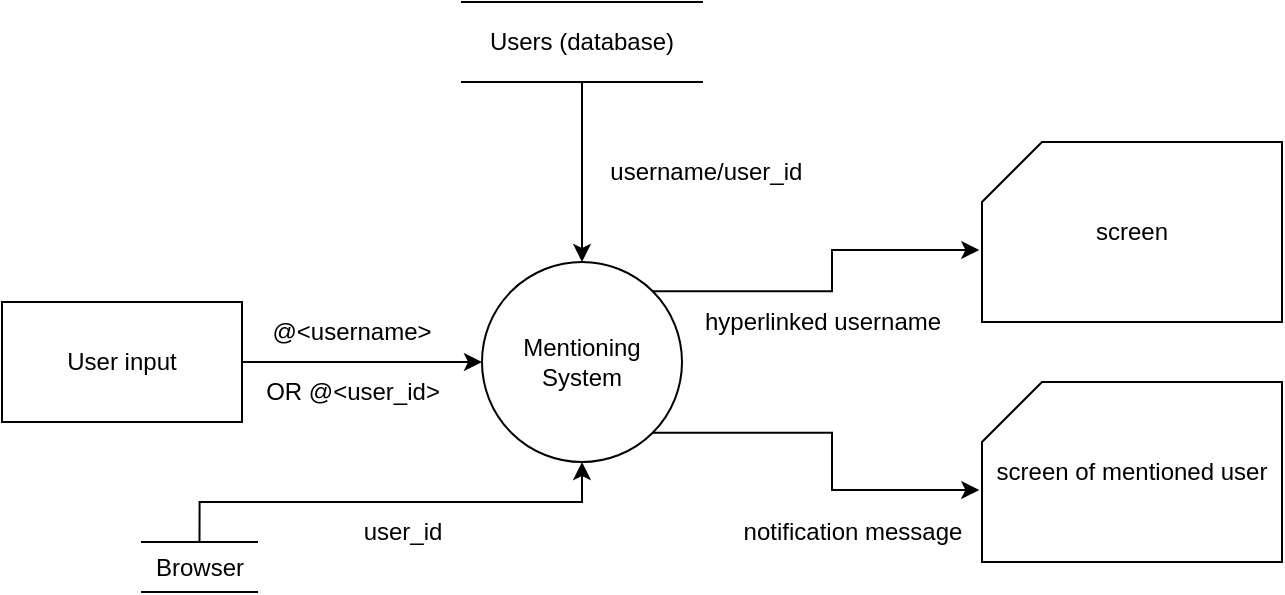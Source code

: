 <mxfile version="20.8.22" type="github"><diagram name="Page-1" id="ehBu3BLG-7GjZYDcB8CT"><mxGraphModel dx="838" dy="564" grid="1" gridSize="10" guides="1" tooltips="1" connect="1" arrows="1" fold="1" page="1" pageScale="1" pageWidth="827" pageHeight="1169" math="0" shadow="0"><root><mxCell id="0"/><mxCell id="1" parent="0"/><mxCell id="punqfSJfG6Ps9WfoEan7-2" style="edgeStyle=orthogonalEdgeStyle;rounded=0;orthogonalLoop=1;jettySize=auto;html=1;exitX=1;exitY=0.5;exitDx=0;exitDy=0;entryX=0;entryY=0.5;entryDx=0;entryDy=0;" edge="1" parent="1" source="punqfSJfG6Ps9WfoEan7-1" target="punqfSJfG6Ps9WfoEan7-3"><mxGeometry relative="1" as="geometry"><mxPoint x="230" y="300" as="targetPoint"/></mxGeometry></mxCell><mxCell id="punqfSJfG6Ps9WfoEan7-1" value="User input" style="rounded=0;whiteSpace=wrap;html=1;" vertex="1" parent="1"><mxGeometry x="40" y="270" width="120" height="60" as="geometry"/></mxCell><mxCell id="punqfSJfG6Ps9WfoEan7-8" value="" style="edgeStyle=orthogonalEdgeStyle;rounded=0;orthogonalLoop=1;jettySize=auto;html=1;entryX=-0.009;entryY=0.6;entryDx=0;entryDy=0;entryPerimeter=0;exitX=1;exitY=0;exitDx=0;exitDy=0;" edge="1" parent="1" source="punqfSJfG6Ps9WfoEan7-3" target="punqfSJfG6Ps9WfoEan7-9"><mxGeometry relative="1" as="geometry"><mxPoint x="480" y="300" as="targetPoint"/></mxGeometry></mxCell><mxCell id="punqfSJfG6Ps9WfoEan7-3" value="Mentioning System" style="ellipse;whiteSpace=wrap;html=1;aspect=fixed;rounded=0;strokeColor=default;fontFamily=Helvetica;fontSize=12;fontColor=default;fillColor=none;" vertex="1" parent="1"><mxGeometry x="280" y="250" width="100" height="100" as="geometry"/></mxCell><mxCell id="punqfSJfG6Ps9WfoEan7-9" value="screen" style="shape=card;whiteSpace=wrap;html=1;" vertex="1" parent="1"><mxGeometry x="530" y="190" width="150" height="90" as="geometry"/></mxCell><mxCell id="punqfSJfG6Ps9WfoEan7-10" value="@&amp;lt;username&amp;gt;" style="text;strokeColor=none;align=center;fillColor=none;html=1;verticalAlign=middle;whiteSpace=wrap;rounded=0;" vertex="1" parent="1"><mxGeometry x="170" y="270" width="90" height="30" as="geometry"/></mxCell><mxCell id="punqfSJfG6Ps9WfoEan7-12" value="OR @&amp;lt;user_id&amp;gt;" style="text;html=1;align=center;verticalAlign=middle;resizable=0;points=[];autosize=1;strokeColor=none;fillColor=none;" vertex="1" parent="1"><mxGeometry x="160" y="300" width="110" height="30" as="geometry"/></mxCell><mxCell id="punqfSJfG6Ps9WfoEan7-28" style="edgeStyle=orthogonalEdgeStyle;rounded=0;orthogonalLoop=1;jettySize=auto;html=1;exitX=0.5;exitY=1;exitDx=0;exitDy=0;entryX=0.5;entryY=0;entryDx=0;entryDy=0;" edge="1" parent="1" source="punqfSJfG6Ps9WfoEan7-13" target="punqfSJfG6Ps9WfoEan7-3"><mxGeometry relative="1" as="geometry"/></mxCell><mxCell id="punqfSJfG6Ps9WfoEan7-13" value="Users (database)" style="shape=partialRectangle;whiteSpace=wrap;html=1;left=0;right=0;fillColor=none;rounded=0;strokeColor=default;fontFamily=Helvetica;fontSize=12;fontColor=default;" vertex="1" parent="1"><mxGeometry x="270" y="120" width="120" height="40" as="geometry"/></mxCell><mxCell id="punqfSJfG6Ps9WfoEan7-24" style="edgeStyle=orthogonalEdgeStyle;rounded=0;orthogonalLoop=1;jettySize=auto;html=1;exitX=0.5;exitY=0;exitDx=0;exitDy=0;entryX=0.5;entryY=1;entryDx=0;entryDy=0;" edge="1" parent="1" source="punqfSJfG6Ps9WfoEan7-23" target="punqfSJfG6Ps9WfoEan7-3"><mxGeometry relative="1" as="geometry"/></mxCell><mxCell id="punqfSJfG6Ps9WfoEan7-23" value="Browser" style="shape=partialRectangle;whiteSpace=wrap;html=1;left=0;right=0;fillColor=none;rounded=0;strokeColor=default;fontFamily=Helvetica;fontSize=12;fontColor=default;" vertex="1" parent="1"><mxGeometry x="110" y="390" width="57.5" height="25" as="geometry"/></mxCell><mxCell id="punqfSJfG6Ps9WfoEan7-25" value="user_id" style="text;html=1;align=center;verticalAlign=middle;resizable=0;points=[];autosize=1;strokeColor=none;fillColor=none;" vertex="1" parent="1"><mxGeometry x="210" y="370" width="60" height="30" as="geometry"/></mxCell><mxCell id="punqfSJfG6Ps9WfoEan7-26" value="&lt;span style=&quot;white-space: pre;&quot;&gt;&#9;&lt;span style=&quot;white-space: pre;&quot;&gt;&#9;&lt;/span&gt;&lt;/span&gt;username/user_id" style="text;html=1;align=center;verticalAlign=middle;resizable=0;points=[];autosize=1;strokeColor=none;fillColor=none;" vertex="1" parent="1"><mxGeometry x="280" y="190" width="170" height="30" as="geometry"/></mxCell><mxCell id="punqfSJfG6Ps9WfoEan7-31" value="" style="edgeStyle=orthogonalEdgeStyle;rounded=0;orthogonalLoop=1;jettySize=auto;html=1;entryX=-0.009;entryY=0.6;entryDx=0;entryDy=0;entryPerimeter=0;exitX=1;exitY=1;exitDx=0;exitDy=0;" edge="1" parent="1" target="punqfSJfG6Ps9WfoEan7-32" source="punqfSJfG6Ps9WfoEan7-3"><mxGeometry relative="1" as="geometry"><mxPoint x="365" y="375" as="sourcePoint"/><mxPoint x="480" y="410" as="targetPoint"/></mxGeometry></mxCell><mxCell id="punqfSJfG6Ps9WfoEan7-32" value="screen of mentioned user" style="shape=card;whiteSpace=wrap;html=1;" vertex="1" parent="1"><mxGeometry x="530" y="310" width="150" height="90" as="geometry"/></mxCell><mxCell id="punqfSJfG6Ps9WfoEan7-34" value="notification message" style="text;html=1;align=center;verticalAlign=middle;resizable=0;points=[];autosize=1;strokeColor=none;fillColor=none;" vertex="1" parent="1"><mxGeometry x="400" y="370" width="130" height="30" as="geometry"/></mxCell><mxCell id="punqfSJfG6Ps9WfoEan7-36" value="hyperlinked username" style="text;html=1;align=center;verticalAlign=middle;resizable=0;points=[];autosize=1;strokeColor=none;fillColor=none;" vertex="1" parent="1"><mxGeometry x="380" y="265" width="140" height="30" as="geometry"/></mxCell></root></mxGraphModel></diagram></mxfile>